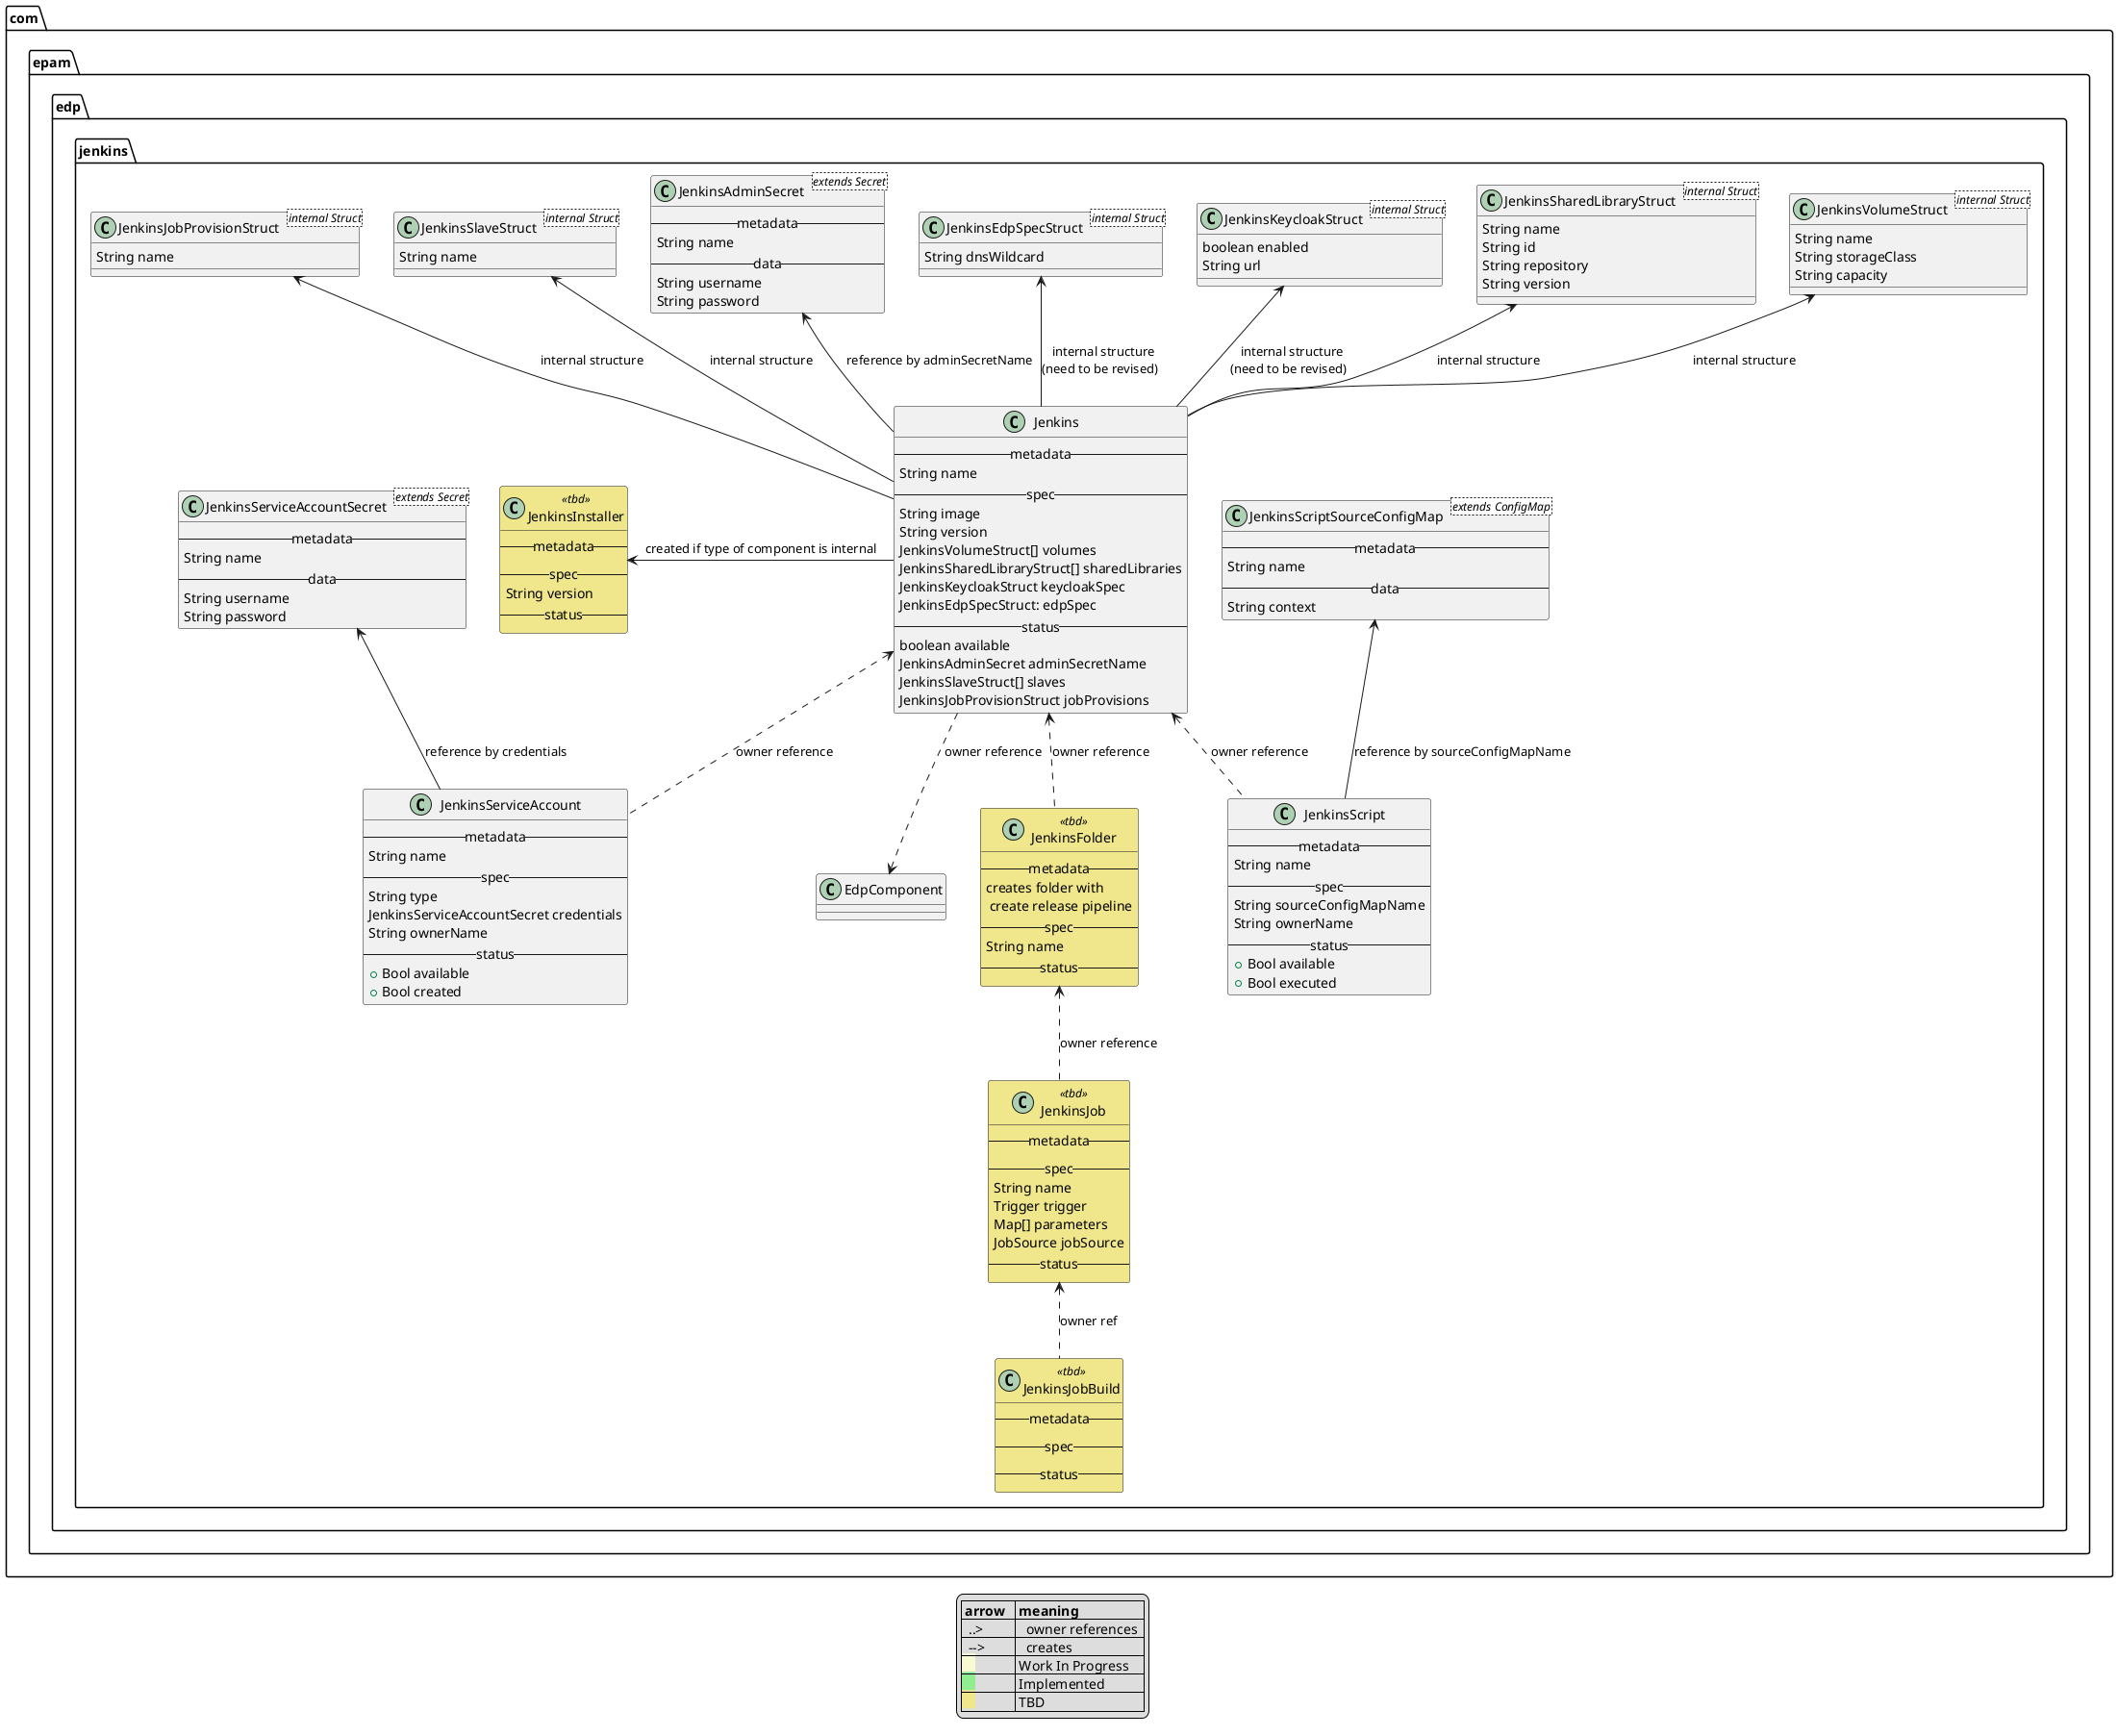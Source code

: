 @startuml

package com.epam.edp.jenkins {
  class Jenkins {
  -- metadata --
    String name
  -- spec --
    String image
    String version
    JenkinsVolumeStruct[] volumes
    JenkinsSharedLibraryStruct[] sharedLibraries
    JenkinsKeycloakStruct keycloakSpec
    JenkinsEdpSpecStruct: edpSpec
  -- status --
    boolean available
    JenkinsAdminSecret adminSecretName
    JenkinsSlaveStruct[] slaves
    JenkinsJobProvisionStruct jobProvisions
  }
  EdpComponent <.u. Jenkins : "owner reference"

  class JenkinsVolumeStruct <internal Struct> {
      String name
      String storageClass
      String capacity
  }
  JenkinsVolumeStruct <-- Jenkins : "internal structure"

  class JenkinsSharedLibraryStruct <internal Struct> {
      String name
      String id
      String repository
      String version
  }
  JenkinsSharedLibraryStruct <-- Jenkins : "internal structure"

  class JenkinsKeycloakStruct <internal Struct> {
      boolean enabled
      String url
  }
  JenkinsKeycloakStruct <-- Jenkins : "internal structure \r(need to be revised)"

  class JenkinsEdpSpecStruct <internal Struct> {
      String dnsWildcard
  }
  JenkinsEdpSpecStruct <-- Jenkins : "internal structure \r(need to be revised)"


  class JenkinsAdminSecret <extends Secret> {
  -- metadata --
    String name
  -- data --
    String username
    String password
  }
  JenkinsAdminSecret <-- Jenkins : "reference by adminSecretName"

  class JenkinsSlaveStruct <internal Struct> {
      String name
  }
  JenkinsSlaveStruct <-- Jenkins : "internal structure"

  class JenkinsJobProvisionStruct <internal Struct> {
      String name
  }
  JenkinsJobProvisionStruct <-- Jenkins : "internal structure"


  class JenkinsScript {
  -- metadata --
    String name
  -- spec --
    String sourceConfigMapName
    String ownerName
  -- status --
    + Bool available
    + Bool executed
  }
  JenkinsScript .u.> Jenkins : "owner reference"

  class JenkinsScriptSourceConfigMap <extends ConfigMap> {
  -- metadata --
    String name
  -- data --
    String context
  }
  JenkinsScriptSourceConfigMap <-d- JenkinsScript : "reference by sourceConfigMapName"


  class JenkinsInstaller <<tbd>> {
  -- metadata --
  -- spec --
    String version
  -- status --
  }
  JenkinsInstaller <-r- Jenkins : created if type of component is internal

  class JenkinsServiceAccount {
  -- metadata --
    String name
  -- spec --
    String type
    JenkinsServiceAccountSecret credentials
    String ownerName
  -- status --
    + Bool available
    + Bool created
  }
  JenkinsServiceAccount .u.> Jenkins : "owner reference"

  class JenkinsServiceAccountSecret <extends Secret> {
  -- metadata --
    String name
  -- data --
    String username
    String password
  }
  JenkinsServiceAccountSecret <-d- JenkinsServiceAccount : "reference by credentials"

  class JenkinsFolder <<tbd>> {
  -- metadata --
  creates folder with \n create release pipeline
  -- spec --
    String name
  -- status --
  }
  JenkinsFolder .u.> Jenkins : "owner reference"

  class JenkinsJob <<tbd>> {
  -- metadata --
  -- spec --
    String name
    Trigger trigger
    Map[] parameters
    JobSource jobSource
  -- status --
  }
  JenkinsJob .u.> JenkinsFolder : "owner reference"

  class JenkinsJobBuild <<tbd>> {
  -- metadata --
  -- spec --
  -- status --
  }
  JenkinsJobBuild .u.> JenkinsJob : "owner ref"
}


legend
|= arrow   |= meaning|
|  ..>     |   owner references  |
|  -->     |   creates     |
|<back:LightGoldenRodYellow>    </back>| Work In Progress |
|<back:LightGreen>    </back>| Implemented |
|<back:Khaki>    </back>| TBD |
endlegend

skinparam class {
	backgroundColor<<impl>> LightGoldenRodYellow
	backgroundColor<<wip>> LightGreen
	backgroundColor<<tbd>> Khaki
}
@enduml